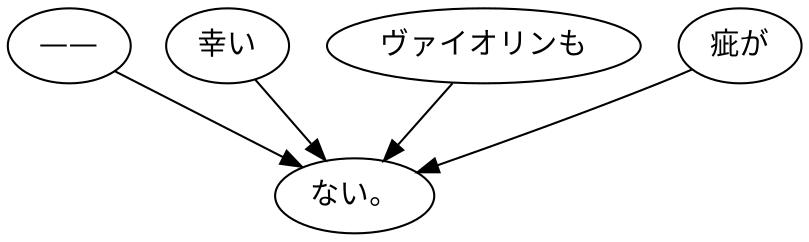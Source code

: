 digraph graph8315 {
	node0 [label="——"];
	node1 [label="幸い"];
	node2 [label="ヴァイオリンも"];
	node3 [label="疵が"];
	node4 [label="ない。"];
	node0 -> node4;
	node1 -> node4;
	node2 -> node4;
	node3 -> node4;
}
